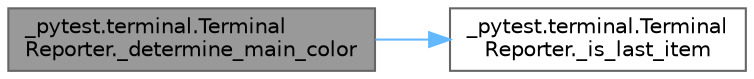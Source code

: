 digraph "_pytest.terminal.TerminalReporter._determine_main_color"
{
 // LATEX_PDF_SIZE
  bgcolor="transparent";
  edge [fontname=Helvetica,fontsize=10,labelfontname=Helvetica,labelfontsize=10];
  node [fontname=Helvetica,fontsize=10,shape=box,height=0.2,width=0.4];
  rankdir="LR";
  Node1 [id="Node000001",label="_pytest.terminal.Terminal\lReporter._determine_main_color",height=0.2,width=0.4,color="gray40", fillcolor="grey60", style="filled", fontcolor="black",tooltip=" "];
  Node1 -> Node2 [id="edge1_Node000001_Node000002",color="steelblue1",style="solid",tooltip=" "];
  Node2 [id="Node000002",label="_pytest.terminal.Terminal\lReporter._is_last_item",height=0.2,width=0.4,color="grey40", fillcolor="white", style="filled",URL="$class__pytest_1_1terminal_1_1_terminal_reporter.html#af7d3ef7ca28e0c462cb5b91bfa3593e3",tooltip=" "];
}
